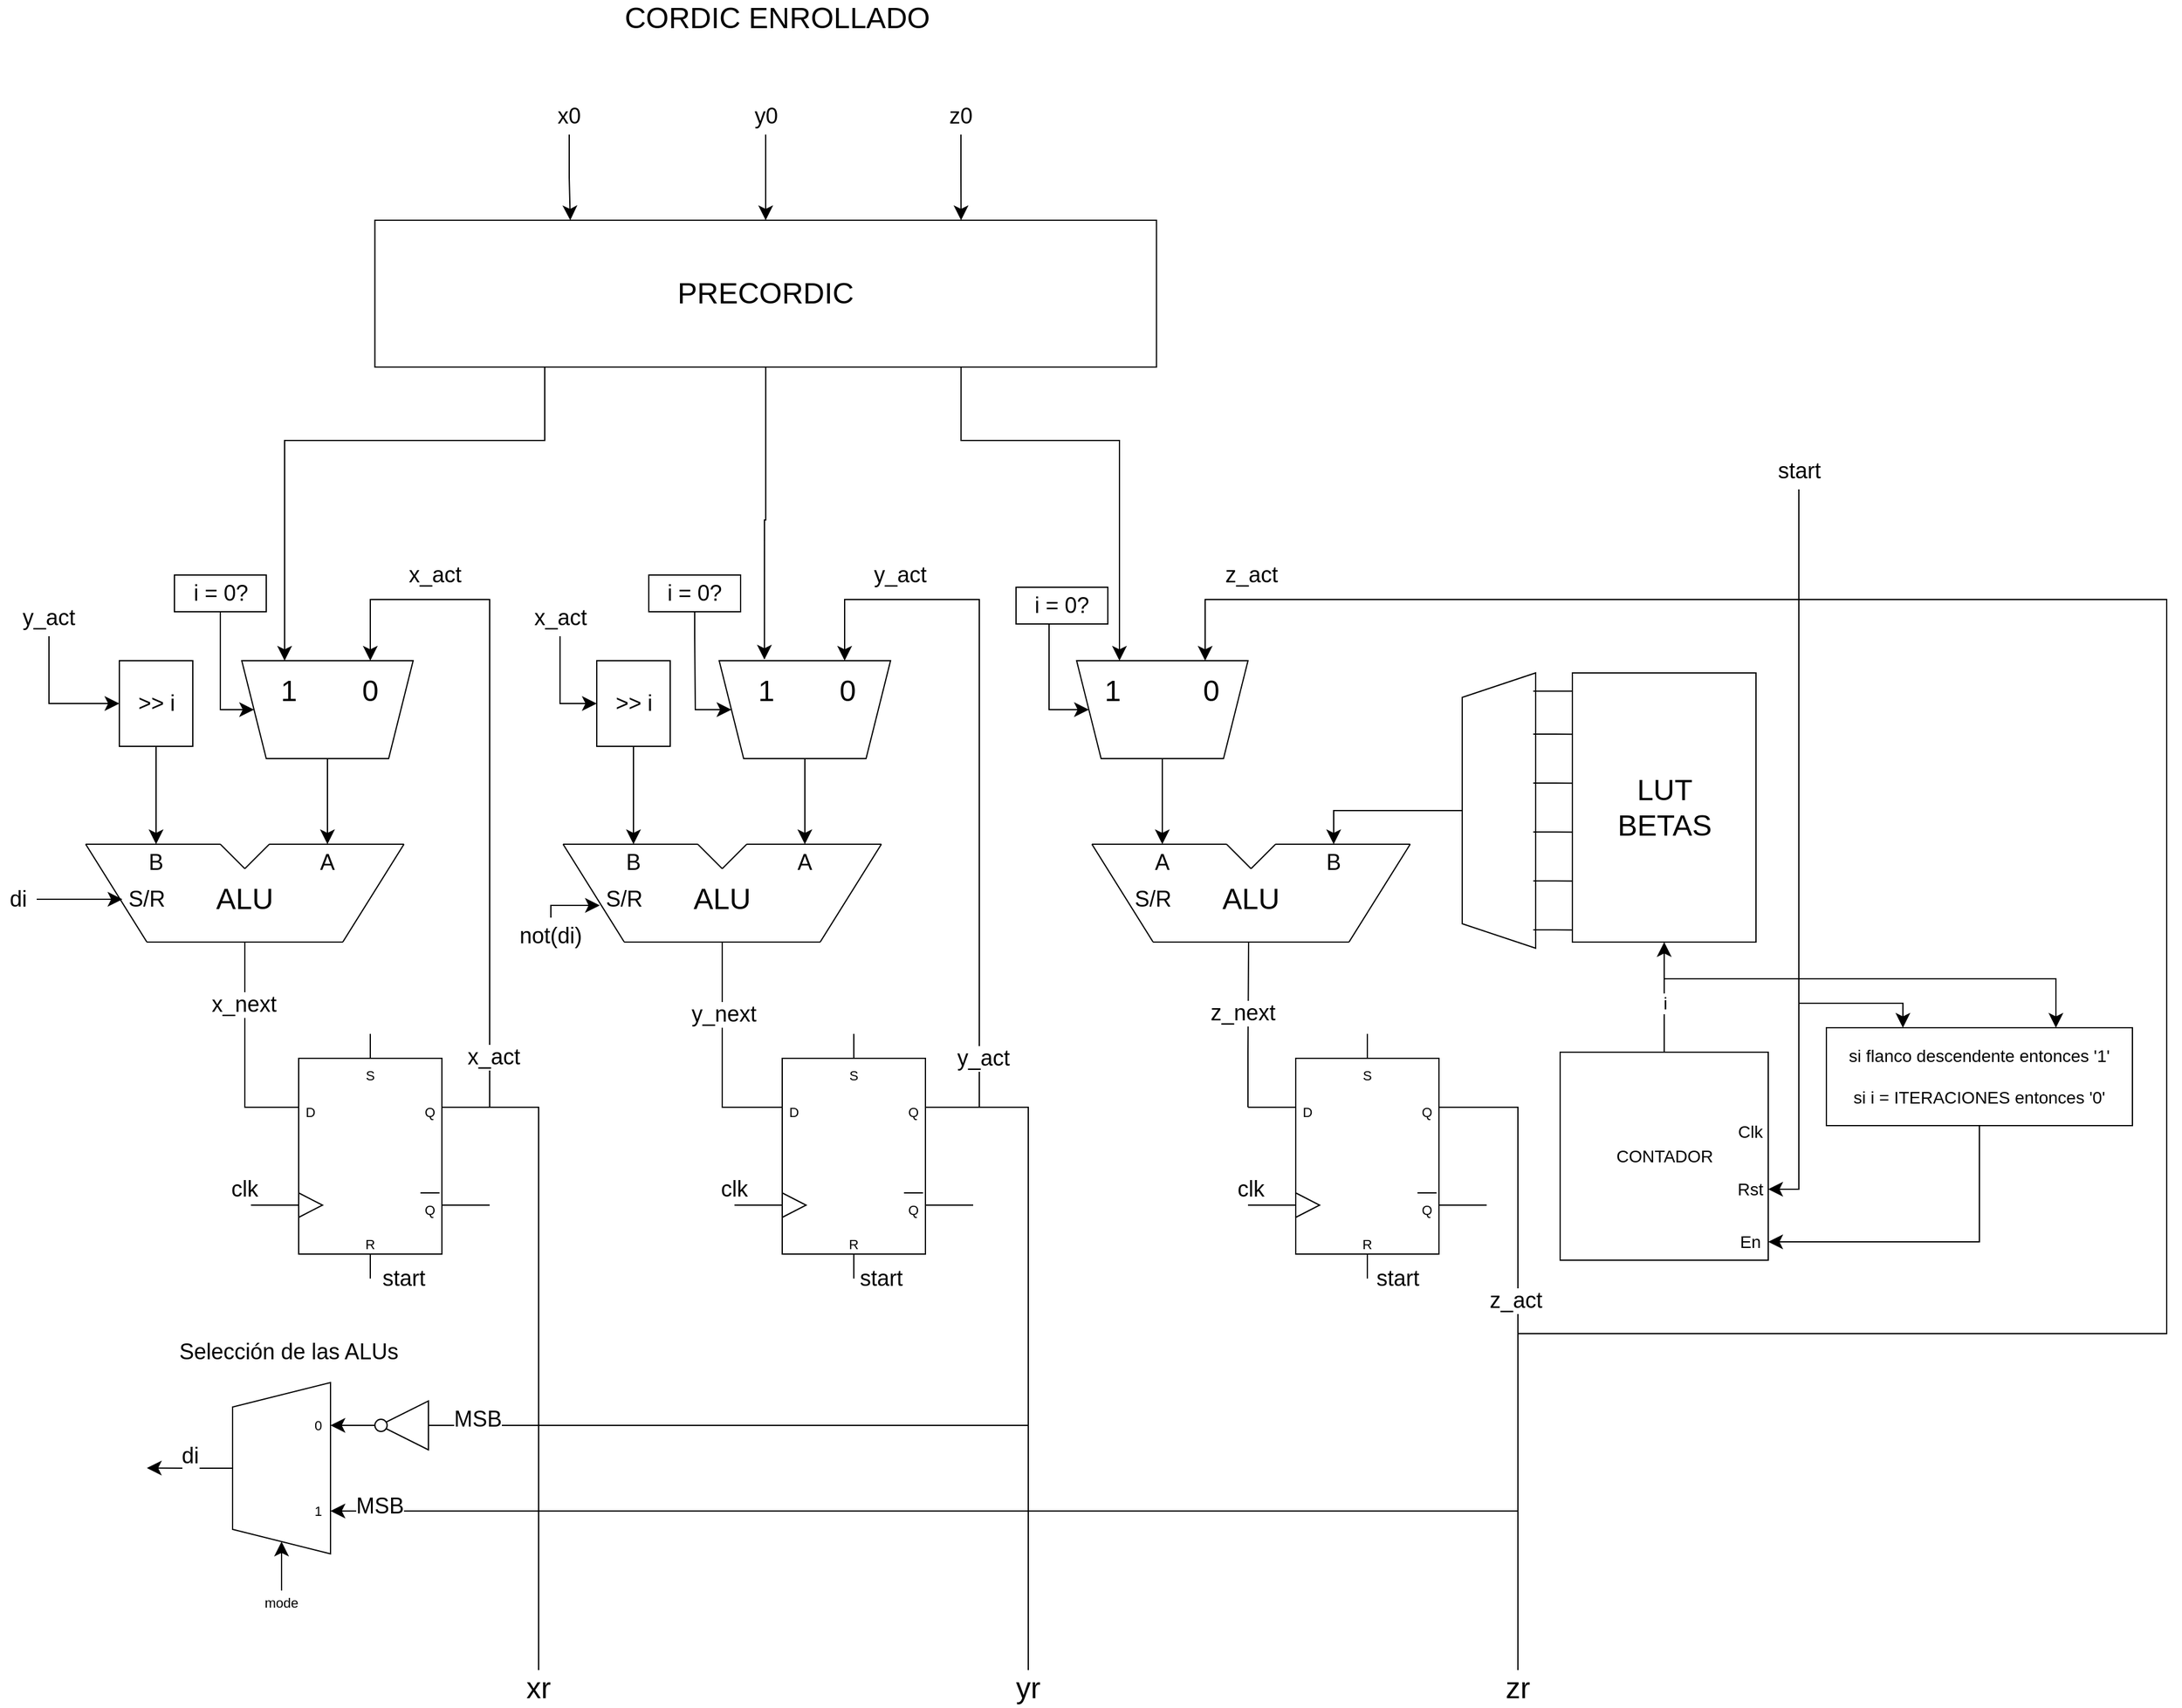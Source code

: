<mxfile version="22.1.11" type="device">
  <diagram name="Página-1" id="yhStLqRD4dAqlT_pmcZ7">
    <mxGraphModel dx="4080" dy="3638" grid="1" gridSize="10" guides="1" tooltips="1" connect="1" arrows="1" fold="1" page="1" pageScale="1" pageWidth="1169" pageHeight="1654" math="0" shadow="0">
      <root>
        <mxCell id="0" />
        <mxCell id="1" parent="0" />
        <mxCell id="bY2rY_0rb7RbMaXUDgJn-1" value="" style="endArrow=none;html=1;rounded=0;labelBackgroundColor=default;strokeColor=default;align=center;verticalAlign=middle;fontFamily=Helvetica;fontSize=11;fontColor=default;endSize=10;shape=connector;" edge="1" parent="1">
          <mxGeometry width="50" height="50" relative="1" as="geometry">
            <mxPoint x="540" y="610" as="sourcePoint" />
            <mxPoint x="700" y="610" as="targetPoint" />
            <Array as="points">
              <mxPoint x="620" y="610" />
            </Array>
          </mxGeometry>
        </mxCell>
        <mxCell id="bY2rY_0rb7RbMaXUDgJn-2" value="" style="endArrow=none;html=1;rounded=0;labelBackgroundColor=default;strokeColor=default;align=center;verticalAlign=middle;fontFamily=Helvetica;fontSize=11;fontColor=default;endSize=10;shape=connector;" edge="1" parent="1">
          <mxGeometry width="50" height="50" relative="1" as="geometry">
            <mxPoint x="700" y="610" as="sourcePoint" />
            <mxPoint x="750" y="530" as="targetPoint" />
          </mxGeometry>
        </mxCell>
        <mxCell id="bY2rY_0rb7RbMaXUDgJn-3" value="" style="endArrow=none;html=1;rounded=0;labelBackgroundColor=default;strokeColor=default;align=center;verticalAlign=middle;fontFamily=Helvetica;fontSize=11;fontColor=default;endSize=10;shape=connector;" edge="1" parent="1">
          <mxGeometry width="50" height="50" relative="1" as="geometry">
            <mxPoint x="540" y="610" as="sourcePoint" />
            <mxPoint x="490" y="530" as="targetPoint" />
          </mxGeometry>
        </mxCell>
        <mxCell id="bY2rY_0rb7RbMaXUDgJn-4" value="" style="endArrow=none;html=1;rounded=0;labelBackgroundColor=default;strokeColor=default;align=center;verticalAlign=middle;fontFamily=Helvetica;fontSize=11;fontColor=default;endSize=10;shape=connector;" edge="1" parent="1">
          <mxGeometry width="50" height="50" relative="1" as="geometry">
            <mxPoint x="490" y="530" as="sourcePoint" />
            <mxPoint x="600" y="530" as="targetPoint" />
          </mxGeometry>
        </mxCell>
        <mxCell id="bY2rY_0rb7RbMaXUDgJn-5" value="" style="endArrow=none;html=1;rounded=0;labelBackgroundColor=default;strokeColor=default;align=center;verticalAlign=middle;fontFamily=Helvetica;fontSize=11;fontColor=default;endSize=10;shape=connector;" edge="1" parent="1">
          <mxGeometry width="50" height="50" relative="1" as="geometry">
            <mxPoint x="640" y="530" as="sourcePoint" />
            <mxPoint x="750" y="530" as="targetPoint" />
          </mxGeometry>
        </mxCell>
        <mxCell id="bY2rY_0rb7RbMaXUDgJn-6" value="" style="endArrow=none;html=1;rounded=0;labelBackgroundColor=default;strokeColor=default;align=center;verticalAlign=middle;fontFamily=Helvetica;fontSize=11;fontColor=default;endSize=10;shape=connector;" edge="1" parent="1">
          <mxGeometry width="50" height="50" relative="1" as="geometry">
            <mxPoint x="620" y="550" as="sourcePoint" />
            <mxPoint x="640" y="530" as="targetPoint" />
          </mxGeometry>
        </mxCell>
        <mxCell id="bY2rY_0rb7RbMaXUDgJn-7" value="" style="endArrow=none;html=1;rounded=0;labelBackgroundColor=default;strokeColor=default;align=center;verticalAlign=middle;fontFamily=Helvetica;fontSize=11;fontColor=default;endSize=10;shape=connector;" edge="1" parent="1">
          <mxGeometry width="50" height="50" relative="1" as="geometry">
            <mxPoint x="600" y="530" as="sourcePoint" />
            <mxPoint x="620" y="550" as="targetPoint" />
          </mxGeometry>
        </mxCell>
        <mxCell id="bY2rY_0rb7RbMaXUDgJn-8" value="&lt;font style=&quot;font-size: 18px;&quot;&gt;B&lt;/font&gt;" style="text;html=1;strokeColor=none;fillColor=none;align=center;verticalAlign=middle;whiteSpace=wrap;rounded=0;fontSize=11;fontFamily=Helvetica;fontColor=default;" vertex="1" parent="1">
          <mxGeometry x="535" y="530" width="25" height="30" as="geometry" />
        </mxCell>
        <mxCell id="bY2rY_0rb7RbMaXUDgJn-9" value="&lt;font style=&quot;font-size: 18px;&quot;&gt;A&lt;/font&gt;" style="text;html=1;strokeColor=none;fillColor=none;align=center;verticalAlign=middle;whiteSpace=wrap;rounded=0;fontSize=11;fontFamily=Helvetica;fontColor=default;" vertex="1" parent="1">
          <mxGeometry x="675" y="530" width="25" height="30" as="geometry" />
        </mxCell>
        <mxCell id="bY2rY_0rb7RbMaXUDgJn-10" value="&lt;font style=&quot;font-size: 24px;&quot;&gt;ALU&lt;/font&gt;" style="text;html=1;strokeColor=none;fillColor=none;align=center;verticalAlign=middle;whiteSpace=wrap;rounded=0;fontSize=11;fontFamily=Helvetica;fontColor=default;" vertex="1" parent="1">
          <mxGeometry x="590" y="560" width="60" height="30" as="geometry" />
        </mxCell>
        <mxCell id="bY2rY_0rb7RbMaXUDgJn-11" value="&lt;font style=&quot;font-size: 18px;&quot;&gt;S/R&lt;/font&gt;" style="text;html=1;strokeColor=none;fillColor=none;align=center;verticalAlign=middle;whiteSpace=wrap;rounded=0;fontSize=11;fontFamily=Helvetica;fontColor=default;" vertex="1" parent="1">
          <mxGeometry x="525" y="560" width="30" height="30" as="geometry" />
        </mxCell>
        <mxCell id="bY2rY_0rb7RbMaXUDgJn-12" value="" style="endArrow=none;html=1;rounded=0;labelBackgroundColor=default;strokeColor=default;align=center;verticalAlign=middle;fontFamily=Helvetica;fontSize=11;fontColor=default;endSize=10;shape=connector;" edge="1" parent="1">
          <mxGeometry width="50" height="50" relative="1" as="geometry">
            <mxPoint x="150" y="610" as="sourcePoint" />
            <mxPoint x="310" y="610" as="targetPoint" />
            <Array as="points">
              <mxPoint x="230" y="610" />
            </Array>
          </mxGeometry>
        </mxCell>
        <mxCell id="bY2rY_0rb7RbMaXUDgJn-13" value="" style="endArrow=none;html=1;rounded=0;labelBackgroundColor=default;strokeColor=default;align=center;verticalAlign=middle;fontFamily=Helvetica;fontSize=11;fontColor=default;endSize=10;shape=connector;" edge="1" parent="1">
          <mxGeometry width="50" height="50" relative="1" as="geometry">
            <mxPoint x="310" y="610" as="sourcePoint" />
            <mxPoint x="360" y="530" as="targetPoint" />
          </mxGeometry>
        </mxCell>
        <mxCell id="bY2rY_0rb7RbMaXUDgJn-14" value="" style="endArrow=none;html=1;rounded=0;labelBackgroundColor=default;strokeColor=default;align=center;verticalAlign=middle;fontFamily=Helvetica;fontSize=11;fontColor=default;endSize=10;shape=connector;" edge="1" parent="1">
          <mxGeometry width="50" height="50" relative="1" as="geometry">
            <mxPoint x="150" y="610" as="sourcePoint" />
            <mxPoint x="100" y="530" as="targetPoint" />
          </mxGeometry>
        </mxCell>
        <mxCell id="bY2rY_0rb7RbMaXUDgJn-15" value="" style="endArrow=none;html=1;rounded=0;labelBackgroundColor=default;strokeColor=default;align=center;verticalAlign=middle;fontFamily=Helvetica;fontSize=11;fontColor=default;endSize=10;shape=connector;" edge="1" parent="1">
          <mxGeometry width="50" height="50" relative="1" as="geometry">
            <mxPoint x="100" y="530" as="sourcePoint" />
            <mxPoint x="210" y="530" as="targetPoint" />
          </mxGeometry>
        </mxCell>
        <mxCell id="bY2rY_0rb7RbMaXUDgJn-16" value="" style="endArrow=none;html=1;rounded=0;labelBackgroundColor=default;strokeColor=default;align=center;verticalAlign=middle;fontFamily=Helvetica;fontSize=11;fontColor=default;endSize=10;shape=connector;" edge="1" parent="1">
          <mxGeometry width="50" height="50" relative="1" as="geometry">
            <mxPoint x="250" y="530" as="sourcePoint" />
            <mxPoint x="360" y="530" as="targetPoint" />
          </mxGeometry>
        </mxCell>
        <mxCell id="bY2rY_0rb7RbMaXUDgJn-17" value="" style="endArrow=none;html=1;rounded=0;labelBackgroundColor=default;strokeColor=default;align=center;verticalAlign=middle;fontFamily=Helvetica;fontSize=11;fontColor=default;endSize=10;shape=connector;" edge="1" parent="1">
          <mxGeometry width="50" height="50" relative="1" as="geometry">
            <mxPoint x="230" y="550" as="sourcePoint" />
            <mxPoint x="250" y="530" as="targetPoint" />
          </mxGeometry>
        </mxCell>
        <mxCell id="bY2rY_0rb7RbMaXUDgJn-18" value="" style="endArrow=none;html=1;rounded=0;labelBackgroundColor=default;strokeColor=default;align=center;verticalAlign=middle;fontFamily=Helvetica;fontSize=11;fontColor=default;endSize=10;shape=connector;" edge="1" parent="1">
          <mxGeometry width="50" height="50" relative="1" as="geometry">
            <mxPoint x="210" y="530" as="sourcePoint" />
            <mxPoint x="230" y="550" as="targetPoint" />
          </mxGeometry>
        </mxCell>
        <mxCell id="bY2rY_0rb7RbMaXUDgJn-19" value="&lt;font style=&quot;font-size: 18px;&quot;&gt;B&lt;/font&gt;" style="text;html=1;strokeColor=none;fillColor=none;align=center;verticalAlign=middle;whiteSpace=wrap;rounded=0;fontSize=11;fontFamily=Helvetica;fontColor=default;" vertex="1" parent="1">
          <mxGeometry x="145" y="530" width="25" height="30" as="geometry" />
        </mxCell>
        <mxCell id="bY2rY_0rb7RbMaXUDgJn-20" value="&lt;font style=&quot;font-size: 18px;&quot;&gt;A&lt;/font&gt;" style="text;html=1;strokeColor=none;fillColor=none;align=center;verticalAlign=middle;whiteSpace=wrap;rounded=0;fontSize=11;fontFamily=Helvetica;fontColor=default;" vertex="1" parent="1">
          <mxGeometry x="285" y="530" width="25" height="30" as="geometry" />
        </mxCell>
        <mxCell id="bY2rY_0rb7RbMaXUDgJn-21" value="&lt;font style=&quot;font-size: 24px;&quot;&gt;ALU&lt;/font&gt;" style="text;html=1;strokeColor=none;fillColor=none;align=center;verticalAlign=middle;whiteSpace=wrap;rounded=0;fontSize=11;fontFamily=Helvetica;fontColor=default;" vertex="1" parent="1">
          <mxGeometry x="200" y="560" width="60" height="30" as="geometry" />
        </mxCell>
        <mxCell id="bY2rY_0rb7RbMaXUDgJn-22" value="&lt;font style=&quot;font-size: 18px;&quot;&gt;S/R&lt;/font&gt;" style="text;html=1;strokeColor=none;fillColor=none;align=center;verticalAlign=middle;whiteSpace=wrap;rounded=0;fontSize=11;fontFamily=Helvetica;fontColor=default;" vertex="1" parent="1">
          <mxGeometry x="135" y="560" width="30" height="30" as="geometry" />
        </mxCell>
        <mxCell id="bY2rY_0rb7RbMaXUDgJn-23" value="" style="endArrow=none;html=1;rounded=0;labelBackgroundColor=default;strokeColor=default;align=center;verticalAlign=middle;fontFamily=Helvetica;fontSize=11;fontColor=default;endSize=10;shape=connector;" edge="1" parent="1">
          <mxGeometry width="50" height="50" relative="1" as="geometry">
            <mxPoint x="972" y="610" as="sourcePoint" />
            <mxPoint x="1132" y="610" as="targetPoint" />
            <Array as="points">
              <mxPoint x="1052" y="610" />
            </Array>
          </mxGeometry>
        </mxCell>
        <mxCell id="bY2rY_0rb7RbMaXUDgJn-24" value="" style="endArrow=none;html=1;rounded=0;labelBackgroundColor=default;strokeColor=default;align=center;verticalAlign=middle;fontFamily=Helvetica;fontSize=11;fontColor=default;endSize=10;shape=connector;" edge="1" parent="1">
          <mxGeometry width="50" height="50" relative="1" as="geometry">
            <mxPoint x="1132" y="610" as="sourcePoint" />
            <mxPoint x="1182" y="530" as="targetPoint" />
          </mxGeometry>
        </mxCell>
        <mxCell id="bY2rY_0rb7RbMaXUDgJn-25" value="" style="endArrow=none;html=1;rounded=0;labelBackgroundColor=default;strokeColor=default;align=center;verticalAlign=middle;fontFamily=Helvetica;fontSize=11;fontColor=default;endSize=10;shape=connector;" edge="1" parent="1">
          <mxGeometry width="50" height="50" relative="1" as="geometry">
            <mxPoint x="972" y="610" as="sourcePoint" />
            <mxPoint x="922" y="530" as="targetPoint" />
          </mxGeometry>
        </mxCell>
        <mxCell id="bY2rY_0rb7RbMaXUDgJn-26" value="" style="endArrow=none;html=1;rounded=0;labelBackgroundColor=default;strokeColor=default;align=center;verticalAlign=middle;fontFamily=Helvetica;fontSize=11;fontColor=default;endSize=10;shape=connector;" edge="1" parent="1">
          <mxGeometry width="50" height="50" relative="1" as="geometry">
            <mxPoint x="922" y="530" as="sourcePoint" />
            <mxPoint x="1032" y="530" as="targetPoint" />
          </mxGeometry>
        </mxCell>
        <mxCell id="bY2rY_0rb7RbMaXUDgJn-27" value="" style="endArrow=none;html=1;rounded=0;labelBackgroundColor=default;strokeColor=default;align=center;verticalAlign=middle;fontFamily=Helvetica;fontSize=11;fontColor=default;endSize=10;shape=connector;" edge="1" parent="1">
          <mxGeometry width="50" height="50" relative="1" as="geometry">
            <mxPoint x="1072" y="530" as="sourcePoint" />
            <mxPoint x="1182" y="530" as="targetPoint" />
          </mxGeometry>
        </mxCell>
        <mxCell id="bY2rY_0rb7RbMaXUDgJn-28" value="" style="endArrow=none;html=1;rounded=0;labelBackgroundColor=default;strokeColor=default;align=center;verticalAlign=middle;fontFamily=Helvetica;fontSize=11;fontColor=default;endSize=10;shape=connector;" edge="1" parent="1">
          <mxGeometry width="50" height="50" relative="1" as="geometry">
            <mxPoint x="1052" y="550" as="sourcePoint" />
            <mxPoint x="1072" y="530" as="targetPoint" />
          </mxGeometry>
        </mxCell>
        <mxCell id="bY2rY_0rb7RbMaXUDgJn-29" value="" style="endArrow=none;html=1;rounded=0;labelBackgroundColor=default;strokeColor=default;align=center;verticalAlign=middle;fontFamily=Helvetica;fontSize=11;fontColor=default;endSize=10;shape=connector;" edge="1" parent="1">
          <mxGeometry width="50" height="50" relative="1" as="geometry">
            <mxPoint x="1032" y="530" as="sourcePoint" />
            <mxPoint x="1052" y="550" as="targetPoint" />
          </mxGeometry>
        </mxCell>
        <mxCell id="bY2rY_0rb7RbMaXUDgJn-30" value="&lt;font style=&quot;font-size: 18px;&quot;&gt;A&lt;/font&gt;" style="text;html=1;strokeColor=none;fillColor=none;align=center;verticalAlign=middle;whiteSpace=wrap;rounded=0;fontSize=11;fontFamily=Helvetica;fontColor=default;" vertex="1" parent="1">
          <mxGeometry x="967" y="530" width="25" height="30" as="geometry" />
        </mxCell>
        <mxCell id="bY2rY_0rb7RbMaXUDgJn-31" value="&lt;font style=&quot;font-size: 18px;&quot;&gt;B&lt;/font&gt;" style="text;html=1;strokeColor=none;fillColor=none;align=center;verticalAlign=middle;whiteSpace=wrap;rounded=0;fontSize=11;fontFamily=Helvetica;fontColor=default;" vertex="1" parent="1">
          <mxGeometry x="1107" y="530" width="25" height="30" as="geometry" />
        </mxCell>
        <mxCell id="bY2rY_0rb7RbMaXUDgJn-32" value="&lt;font style=&quot;font-size: 24px;&quot;&gt;ALU&lt;/font&gt;" style="text;html=1;strokeColor=none;fillColor=none;align=center;verticalAlign=middle;whiteSpace=wrap;rounded=0;fontSize=11;fontFamily=Helvetica;fontColor=default;" vertex="1" parent="1">
          <mxGeometry x="1022" y="560" width="60" height="30" as="geometry" />
        </mxCell>
        <mxCell id="bY2rY_0rb7RbMaXUDgJn-33" value="&lt;font style=&quot;font-size: 18px;&quot;&gt;S/R&lt;/font&gt;" style="text;html=1;strokeColor=none;fillColor=none;align=center;verticalAlign=middle;whiteSpace=wrap;rounded=0;fontSize=11;fontFamily=Helvetica;fontColor=default;" vertex="1" parent="1">
          <mxGeometry x="957" y="560" width="30" height="30" as="geometry" />
        </mxCell>
        <mxCell id="bY2rY_0rb7RbMaXUDgJn-43" style="edgeStyle=orthogonalEdgeStyle;rounded=0;orthogonalLoop=1;jettySize=auto;html=1;exitX=0.5;exitY=0;exitDx=0;exitDy=0;entryX=0.5;entryY=0;entryDx=0;entryDy=0;endArrow=classic;endFill=1;strokeWidth=1;endSize=9;" edge="1" parent="1" source="bY2rY_0rb7RbMaXUDgJn-34" target="bY2rY_0rb7RbMaXUDgJn-30">
          <mxGeometry relative="1" as="geometry" />
        </mxCell>
        <mxCell id="bY2rY_0rb7RbMaXUDgJn-34" value="" style="shape=trapezoid;perimeter=trapezoidPerimeter;whiteSpace=wrap;html=1;fixedSize=1;rotation=-180;" vertex="1" parent="1">
          <mxGeometry x="909.5" y="380" width="140" height="80" as="geometry" />
        </mxCell>
        <mxCell id="bY2rY_0rb7RbMaXUDgJn-35" value="&lt;font style=&quot;font-size: 24px;&quot;&gt;1&lt;/font&gt;" style="text;html=1;strokeColor=none;fillColor=none;align=center;verticalAlign=middle;whiteSpace=wrap;rounded=0;fontSize=11;fontFamily=Helvetica;fontColor=default;" vertex="1" parent="1">
          <mxGeometry x="921" y="390" width="36" height="30" as="geometry" />
        </mxCell>
        <mxCell id="bY2rY_0rb7RbMaXUDgJn-36" value="&lt;font style=&quot;font-size: 24px;&quot;&gt;0&lt;/font&gt;" style="text;html=1;strokeColor=none;fillColor=none;align=center;verticalAlign=middle;whiteSpace=wrap;rounded=0;fontSize=11;fontFamily=Helvetica;fontColor=default;" vertex="1" parent="1">
          <mxGeometry x="1002" y="390" width="35" height="30" as="geometry" />
        </mxCell>
        <mxCell id="bY2rY_0rb7RbMaXUDgJn-45" style="edgeStyle=orthogonalEdgeStyle;shape=connector;rounded=0;orthogonalLoop=1;jettySize=auto;html=1;entryX=0.5;entryY=0;entryDx=0;entryDy=0;labelBackgroundColor=default;strokeColor=default;strokeWidth=1;align=center;verticalAlign=middle;fontFamily=Helvetica;fontSize=11;fontColor=default;endArrow=classic;endFill=1;endSize=9;" edge="1" parent="1" source="bY2rY_0rb7RbMaXUDgJn-37" target="bY2rY_0rb7RbMaXUDgJn-9">
          <mxGeometry relative="1" as="geometry" />
        </mxCell>
        <mxCell id="bY2rY_0rb7RbMaXUDgJn-37" value="" style="shape=trapezoid;perimeter=trapezoidPerimeter;whiteSpace=wrap;html=1;fixedSize=1;rotation=-180;" vertex="1" parent="1">
          <mxGeometry x="617.5" y="380" width="140" height="80" as="geometry" />
        </mxCell>
        <mxCell id="bY2rY_0rb7RbMaXUDgJn-38" value="&lt;font style=&quot;font-size: 24px;&quot;&gt;1&lt;/font&gt;" style="text;html=1;strokeColor=none;fillColor=none;align=center;verticalAlign=middle;whiteSpace=wrap;rounded=0;fontSize=11;fontFamily=Helvetica;fontColor=default;" vertex="1" parent="1">
          <mxGeometry x="637.5" y="390" width="36" height="30" as="geometry" />
        </mxCell>
        <mxCell id="bY2rY_0rb7RbMaXUDgJn-39" value="&lt;font style=&quot;font-size: 24px;&quot;&gt;0&lt;/font&gt;" style="text;html=1;strokeColor=none;fillColor=none;align=center;verticalAlign=middle;whiteSpace=wrap;rounded=0;fontSize=11;fontFamily=Helvetica;fontColor=default;" vertex="1" parent="1">
          <mxGeometry x="705" y="390" width="35" height="30" as="geometry" />
        </mxCell>
        <mxCell id="bY2rY_0rb7RbMaXUDgJn-46" style="edgeStyle=orthogonalEdgeStyle;shape=connector;rounded=0;orthogonalLoop=1;jettySize=auto;html=1;entryX=0.5;entryY=0;entryDx=0;entryDy=0;labelBackgroundColor=default;strokeColor=default;strokeWidth=1;align=center;verticalAlign=middle;fontFamily=Helvetica;fontSize=11;fontColor=default;endArrow=classic;endFill=1;endSize=9;" edge="1" parent="1" source="bY2rY_0rb7RbMaXUDgJn-40" target="bY2rY_0rb7RbMaXUDgJn-20">
          <mxGeometry relative="1" as="geometry" />
        </mxCell>
        <mxCell id="bY2rY_0rb7RbMaXUDgJn-40" value="" style="shape=trapezoid;perimeter=trapezoidPerimeter;whiteSpace=wrap;html=1;fixedSize=1;rotation=-180;" vertex="1" parent="1">
          <mxGeometry x="227.5" y="380" width="140" height="80" as="geometry" />
        </mxCell>
        <mxCell id="bY2rY_0rb7RbMaXUDgJn-41" value="&lt;font style=&quot;font-size: 24px;&quot;&gt;1&lt;/font&gt;" style="text;html=1;strokeColor=none;fillColor=none;align=center;verticalAlign=middle;whiteSpace=wrap;rounded=0;fontSize=11;fontFamily=Helvetica;fontColor=default;" vertex="1" parent="1">
          <mxGeometry x="247.5" y="390" width="36" height="30" as="geometry" />
        </mxCell>
        <mxCell id="bY2rY_0rb7RbMaXUDgJn-42" value="&lt;font style=&quot;font-size: 24px;&quot;&gt;0&lt;/font&gt;" style="text;html=1;strokeColor=none;fillColor=none;align=center;verticalAlign=middle;whiteSpace=wrap;rounded=0;fontSize=11;fontFamily=Helvetica;fontColor=default;" vertex="1" parent="1">
          <mxGeometry x="315" y="390" width="35" height="30" as="geometry" />
        </mxCell>
        <mxCell id="bY2rY_0rb7RbMaXUDgJn-49" style="edgeStyle=orthogonalEdgeStyle;shape=connector;rounded=0;orthogonalLoop=1;jettySize=auto;html=1;entryX=0.5;entryY=0;entryDx=0;entryDy=0;labelBackgroundColor=default;strokeColor=default;strokeWidth=1;align=center;verticalAlign=middle;fontFamily=Helvetica;fontSize=11;fontColor=default;endArrow=classic;endFill=1;endSize=9;" edge="1" parent="1" source="bY2rY_0rb7RbMaXUDgJn-48" target="bY2rY_0rb7RbMaXUDgJn-19">
          <mxGeometry relative="1" as="geometry" />
        </mxCell>
        <mxCell id="bY2rY_0rb7RbMaXUDgJn-48" value="&lt;font style=&quot;font-size: 18px;&quot;&gt;&amp;gt;&amp;gt; i&lt;/font&gt;" style="rounded=0;whiteSpace=wrap;html=1;fontFamily=Helvetica;fontSize=11;fontColor=default;rotation=0;" vertex="1" parent="1">
          <mxGeometry x="127.5" y="380" width="60" height="70" as="geometry" />
        </mxCell>
        <mxCell id="bY2rY_0rb7RbMaXUDgJn-54" style="edgeStyle=orthogonalEdgeStyle;shape=connector;rounded=0;orthogonalLoop=1;jettySize=auto;html=1;entryX=0.5;entryY=0;entryDx=0;entryDy=0;labelBackgroundColor=default;strokeColor=default;strokeWidth=1;align=center;verticalAlign=middle;fontFamily=Helvetica;fontSize=11;fontColor=default;endArrow=classic;endFill=1;endSize=9;" edge="1" parent="1" source="bY2rY_0rb7RbMaXUDgJn-50" target="bY2rY_0rb7RbMaXUDgJn-8">
          <mxGeometry relative="1" as="geometry" />
        </mxCell>
        <mxCell id="bY2rY_0rb7RbMaXUDgJn-50" value="&lt;font style=&quot;font-size: 18px;&quot;&gt;&amp;gt;&amp;gt; i&lt;/font&gt;" style="rounded=0;whiteSpace=wrap;html=1;fontFamily=Helvetica;fontSize=11;fontColor=default;rotation=0;" vertex="1" parent="1">
          <mxGeometry x="517.5" y="380" width="60" height="70" as="geometry" />
        </mxCell>
        <mxCell id="bY2rY_0rb7RbMaXUDgJn-55" value="&lt;font style=&quot;font-size: 24px;&quot;&gt;LUT&lt;br&gt;BETAS&lt;/font&gt;" style="rounded=0;whiteSpace=wrap;html=1;fontFamily=Helvetica;fontSize=11;fontColor=default;" vertex="1" parent="1">
          <mxGeometry x="1314.5" y="390" width="150" height="220" as="geometry" />
        </mxCell>
        <mxCell id="bY2rY_0rb7RbMaXUDgJn-72" style="edgeStyle=orthogonalEdgeStyle;shape=connector;rounded=0;orthogonalLoop=1;jettySize=auto;html=1;labelBackgroundColor=default;strokeColor=default;strokeWidth=1;align=center;verticalAlign=middle;fontFamily=Helvetica;fontSize=11;fontColor=default;endArrow=classic;endFill=1;endSize=9;entryX=0.5;entryY=0;entryDx=0;entryDy=0;" edge="1" parent="1" source="bY2rY_0rb7RbMaXUDgJn-60" target="bY2rY_0rb7RbMaXUDgJn-31">
          <mxGeometry relative="1" as="geometry">
            <mxPoint x="982" y="440" as="targetPoint" />
            <Array as="points">
              <mxPoint x="1120" y="502" />
            </Array>
          </mxGeometry>
        </mxCell>
        <mxCell id="bY2rY_0rb7RbMaXUDgJn-60" value="" style="shape=trapezoid;perimeter=trapezoidPerimeter;whiteSpace=wrap;html=1;fixedSize=1;rotation=-90;" vertex="1" parent="1">
          <mxGeometry x="1142" y="472.5" width="225" height="60" as="geometry" />
        </mxCell>
        <mxCell id="bY2rY_0rb7RbMaXUDgJn-63" value="" style="endArrow=none;html=1;rounded=0;labelBackgroundColor=default;strokeColor=default;strokeWidth=1;align=center;verticalAlign=middle;fontFamily=Helvetica;fontSize=11;fontColor=default;endSize=9;shape=connector;edgeStyle=orthogonalEdgeStyle;entryX=-0.027;entryY=0.114;entryDx=0;entryDy=0;entryPerimeter=0;" edge="1" parent="1">
          <mxGeometry width="50" height="50" relative="1" as="geometry">
            <mxPoint x="1282.5" y="404.83" as="sourcePoint" />
            <mxPoint x="1314.45" y="404.91" as="targetPoint" />
            <Array as="points">
              <mxPoint x="1314.5" y="404.83" />
            </Array>
          </mxGeometry>
        </mxCell>
        <mxCell id="bY2rY_0rb7RbMaXUDgJn-64" value="" style="endArrow=none;html=1;rounded=0;labelBackgroundColor=default;strokeColor=default;strokeWidth=1;align=center;verticalAlign=middle;fontFamily=Helvetica;fontSize=11;fontColor=default;endSize=9;shape=connector;edgeStyle=orthogonalEdgeStyle;entryX=-0.027;entryY=0.114;entryDx=0;entryDy=0;entryPerimeter=0;" edge="1" parent="1">
          <mxGeometry width="50" height="50" relative="1" as="geometry">
            <mxPoint x="1282.5" y="440" as="sourcePoint" />
            <mxPoint x="1314.45" y="440.08" as="targetPoint" />
            <Array as="points">
              <mxPoint x="1314.5" y="440" />
            </Array>
          </mxGeometry>
        </mxCell>
        <mxCell id="bY2rY_0rb7RbMaXUDgJn-65" value="" style="endArrow=none;html=1;rounded=0;labelBackgroundColor=default;strokeColor=default;strokeWidth=1;align=center;verticalAlign=middle;fontFamily=Helvetica;fontSize=11;fontColor=default;endSize=9;shape=connector;edgeStyle=orthogonalEdgeStyle;entryX=-0.027;entryY=0.114;entryDx=0;entryDy=0;entryPerimeter=0;" edge="1" parent="1">
          <mxGeometry width="50" height="50" relative="1" as="geometry">
            <mxPoint x="1282.5" y="480" as="sourcePoint" />
            <mxPoint x="1314.45" y="480.08" as="targetPoint" />
            <Array as="points">
              <mxPoint x="1314.5" y="480" />
            </Array>
          </mxGeometry>
        </mxCell>
        <mxCell id="bY2rY_0rb7RbMaXUDgJn-66" value="" style="endArrow=none;html=1;rounded=0;labelBackgroundColor=default;strokeColor=default;strokeWidth=1;align=center;verticalAlign=middle;fontFamily=Helvetica;fontSize=11;fontColor=default;endSize=9;shape=connector;edgeStyle=orthogonalEdgeStyle;entryX=-0.027;entryY=0.114;entryDx=0;entryDy=0;entryPerimeter=0;" edge="1" parent="1">
          <mxGeometry width="50" height="50" relative="1" as="geometry">
            <mxPoint x="1282.5" y="520" as="sourcePoint" />
            <mxPoint x="1314.45" y="520.08" as="targetPoint" />
            <Array as="points">
              <mxPoint x="1314.5" y="520" />
            </Array>
          </mxGeometry>
        </mxCell>
        <mxCell id="bY2rY_0rb7RbMaXUDgJn-67" value="" style="endArrow=none;html=1;rounded=0;labelBackgroundColor=default;strokeColor=default;strokeWidth=1;align=center;verticalAlign=middle;fontFamily=Helvetica;fontSize=11;fontColor=default;endSize=9;shape=connector;edgeStyle=orthogonalEdgeStyle;entryX=-0.027;entryY=0.114;entryDx=0;entryDy=0;entryPerimeter=0;" edge="1" parent="1">
          <mxGeometry width="50" height="50" relative="1" as="geometry">
            <mxPoint x="1282.5" y="600" as="sourcePoint" />
            <mxPoint x="1314.45" y="600.08" as="targetPoint" />
            <Array as="points">
              <mxPoint x="1314.5" y="600" />
            </Array>
          </mxGeometry>
        </mxCell>
        <mxCell id="bY2rY_0rb7RbMaXUDgJn-68" value="" style="endArrow=none;html=1;rounded=0;labelBackgroundColor=default;strokeColor=default;strokeWidth=1;align=center;verticalAlign=middle;fontFamily=Helvetica;fontSize=11;fontColor=default;endSize=9;shape=connector;edgeStyle=orthogonalEdgeStyle;entryX=-0.027;entryY=0.114;entryDx=0;entryDy=0;entryPerimeter=0;" edge="1" parent="1">
          <mxGeometry width="50" height="50" relative="1" as="geometry">
            <mxPoint x="1282.55" y="560" as="sourcePoint" />
            <mxPoint x="1314.5" y="560.08" as="targetPoint" />
            <Array as="points">
              <mxPoint x="1314.55" y="560" />
            </Array>
          </mxGeometry>
        </mxCell>
        <mxCell id="bY2rY_0rb7RbMaXUDgJn-70" style="edgeStyle=orthogonalEdgeStyle;shape=connector;rounded=0;orthogonalLoop=1;jettySize=auto;html=1;entryX=0.5;entryY=1;entryDx=0;entryDy=0;labelBackgroundColor=default;strokeColor=default;strokeWidth=1;align=center;verticalAlign=middle;fontFamily=Helvetica;fontSize=11;fontColor=default;endArrow=classic;endFill=1;endSize=9;" edge="1" parent="1" source="bY2rY_0rb7RbMaXUDgJn-69" target="bY2rY_0rb7RbMaXUDgJn-55">
          <mxGeometry relative="1" as="geometry" />
        </mxCell>
        <mxCell id="bY2rY_0rb7RbMaXUDgJn-79" style="edgeStyle=orthogonalEdgeStyle;shape=connector;rounded=0;orthogonalLoop=1;jettySize=auto;html=1;entryX=0.75;entryY=0;entryDx=0;entryDy=0;labelBackgroundColor=default;strokeColor=default;strokeWidth=1;align=center;verticalAlign=middle;fontFamily=Helvetica;fontSize=11;fontColor=default;endArrow=classic;endFill=1;endSize=9;" edge="1" parent="1" source="bY2rY_0rb7RbMaXUDgJn-69" target="bY2rY_0rb7RbMaXUDgJn-77">
          <mxGeometry relative="1" as="geometry">
            <Array as="points">
              <mxPoint x="1389" y="640" />
              <mxPoint x="1709" y="640" />
            </Array>
          </mxGeometry>
        </mxCell>
        <mxCell id="bY2rY_0rb7RbMaXUDgJn-80" value="&lt;font style=&quot;font-size: 14px;&quot;&gt;i&lt;/font&gt;" style="edgeLabel;html=1;align=center;verticalAlign=middle;resizable=0;points=[];fontSize=11;fontFamily=Helvetica;fontColor=default;" vertex="1" connectable="0" parent="bY2rY_0rb7RbMaXUDgJn-79">
          <mxGeometry x="-0.703" y="2" relative="1" as="geometry">
            <mxPoint x="-2" y="22" as="offset" />
          </mxGeometry>
        </mxCell>
        <mxCell id="bY2rY_0rb7RbMaXUDgJn-69" value="&lt;font style=&quot;font-size: 14px;&quot;&gt;CONTADOR&lt;/font&gt;" style="whiteSpace=wrap;html=1;aspect=fixed;fontFamily=Helvetica;fontSize=11;fontColor=default;" vertex="1" parent="1">
          <mxGeometry x="1304.5" y="700" width="170" height="170" as="geometry" />
        </mxCell>
        <mxCell id="bY2rY_0rb7RbMaXUDgJn-74" value="&lt;font style=&quot;font-size: 14px;&quot;&gt;En&lt;/font&gt;" style="text;html=1;strokeColor=none;fillColor=none;align=center;verticalAlign=middle;whiteSpace=wrap;rounded=0;fontSize=11;fontFamily=Helvetica;fontColor=default;" vertex="1" parent="1">
          <mxGeometry x="1444.5" y="840" width="30" height="30" as="geometry" />
        </mxCell>
        <mxCell id="bY2rY_0rb7RbMaXUDgJn-75" value="&lt;font style=&quot;font-size: 14px;&quot;&gt;Rst&lt;/font&gt;" style="text;html=1;strokeColor=none;fillColor=none;align=center;verticalAlign=middle;whiteSpace=wrap;rounded=0;fontSize=11;fontFamily=Helvetica;fontColor=default;" vertex="1" parent="1">
          <mxGeometry x="1444.5" y="797" width="30" height="30" as="geometry" />
        </mxCell>
        <mxCell id="bY2rY_0rb7RbMaXUDgJn-76" value="&lt;span style=&quot;font-size: 14px;&quot;&gt;Clk&lt;/span&gt;" style="text;html=1;strokeColor=none;fillColor=none;align=center;verticalAlign=middle;whiteSpace=wrap;rounded=0;fontSize=11;fontFamily=Helvetica;fontColor=default;" vertex="1" parent="1">
          <mxGeometry x="1444.5" y="750" width="30" height="30" as="geometry" />
        </mxCell>
        <mxCell id="bY2rY_0rb7RbMaXUDgJn-81" style="edgeStyle=orthogonalEdgeStyle;shape=connector;rounded=0;orthogonalLoop=1;jettySize=auto;html=1;entryX=1;entryY=0.5;entryDx=0;entryDy=0;labelBackgroundColor=default;strokeColor=default;strokeWidth=1;align=center;verticalAlign=middle;fontFamily=Helvetica;fontSize=11;fontColor=default;endArrow=classic;endFill=1;endSize=9;" edge="1" parent="1" source="bY2rY_0rb7RbMaXUDgJn-77" target="bY2rY_0rb7RbMaXUDgJn-74">
          <mxGeometry relative="1" as="geometry">
            <Array as="points">
              <mxPoint x="1647" y="855" />
            </Array>
          </mxGeometry>
        </mxCell>
        <mxCell id="bY2rY_0rb7RbMaXUDgJn-77" value="&lt;font style=&quot;font-size: 14px;&quot;&gt;si flanco descendente entonces &#39;1&#39;&lt;br&gt;&lt;br&gt;si i = ITERACIONES entonces &#39;0&#39;&lt;/font&gt;" style="rounded=0;whiteSpace=wrap;html=1;fontFamily=Helvetica;fontSize=11;fontColor=default;" vertex="1" parent="1">
          <mxGeometry x="1522" y="680" width="250" height="80" as="geometry" />
        </mxCell>
        <mxCell id="bY2rY_0rb7RbMaXUDgJn-84" style="edgeStyle=orthogonalEdgeStyle;shape=connector;rounded=0;orthogonalLoop=1;jettySize=auto;html=1;entryX=0.25;entryY=0;entryDx=0;entryDy=0;labelBackgroundColor=default;strokeColor=default;strokeWidth=1;align=center;verticalAlign=middle;fontFamily=Helvetica;fontSize=11;fontColor=default;endArrow=classic;endFill=1;endSize=9;" edge="1" parent="1" source="bY2rY_0rb7RbMaXUDgJn-82" target="bY2rY_0rb7RbMaXUDgJn-77">
          <mxGeometry relative="1" as="geometry">
            <Array as="points">
              <mxPoint x="1499" y="660" />
              <mxPoint x="1585" y="660" />
            </Array>
          </mxGeometry>
        </mxCell>
        <mxCell id="bY2rY_0rb7RbMaXUDgJn-86" style="edgeStyle=orthogonalEdgeStyle;shape=connector;rounded=0;orthogonalLoop=1;jettySize=auto;html=1;entryX=1;entryY=0.5;entryDx=0;entryDy=0;labelBackgroundColor=default;strokeColor=default;strokeWidth=1;align=center;verticalAlign=middle;fontFamily=Helvetica;fontSize=11;fontColor=default;endArrow=classic;endFill=1;endSize=9;" edge="1" parent="1" source="bY2rY_0rb7RbMaXUDgJn-82" target="bY2rY_0rb7RbMaXUDgJn-75">
          <mxGeometry relative="1" as="geometry" />
        </mxCell>
        <mxCell id="bY2rY_0rb7RbMaXUDgJn-82" value="&lt;font style=&quot;font-size: 18px;&quot;&gt;start&lt;/font&gt;" style="text;html=1;strokeColor=none;fillColor=none;align=center;verticalAlign=middle;whiteSpace=wrap;rounded=0;fontSize=11;fontFamily=Helvetica;fontColor=default;" vertex="1" parent="1">
          <mxGeometry x="1474.5" y="210" width="50" height="30" as="geometry" />
        </mxCell>
        <mxCell id="bY2rY_0rb7RbMaXUDgJn-90" style="edgeStyle=orthogonalEdgeStyle;shape=connector;rounded=0;orthogonalLoop=1;jettySize=auto;html=1;exitX=1;exitY=0.3;exitDx=0;exitDy=0;exitPerimeter=0;labelBackgroundColor=default;strokeColor=default;strokeWidth=1;align=center;verticalAlign=middle;fontFamily=Helvetica;fontSize=11;fontColor=default;endArrow=classic;endFill=1;endSize=9;entryX=0.25;entryY=1;entryDx=0;entryDy=0;" edge="1" parent="1" source="bY2rY_0rb7RbMaXUDgJn-89" target="bY2rY_0rb7RbMaXUDgJn-40">
          <mxGeometry relative="1" as="geometry">
            <mxPoint x="270" y="380" as="targetPoint" />
            <Array as="points">
              <mxPoint x="430" y="330" />
              <mxPoint x="333" y="330" />
            </Array>
          </mxGeometry>
        </mxCell>
        <mxCell id="bY2rY_0rb7RbMaXUDgJn-131" value="&lt;font style=&quot;font-size: 18px;&quot;&gt;x_act&lt;/font&gt;" style="edgeLabel;html=1;align=center;verticalAlign=middle;resizable=0;points=[];fontSize=11;fontFamily=Helvetica;fontColor=default;" vertex="1" connectable="0" parent="bY2rY_0rb7RbMaXUDgJn-90">
          <mxGeometry x="0.632" y="-1" relative="1" as="geometry">
            <mxPoint x="-1" y="-19" as="offset" />
          </mxGeometry>
        </mxCell>
        <mxCell id="bY2rY_0rb7RbMaXUDgJn-162" value="&lt;font style=&quot;font-size: 18px;&quot;&gt;x_act&lt;/font&gt;" style="edgeLabel;html=1;align=center;verticalAlign=middle;resizable=0;points=[];fontSize=11;fontFamily=Helvetica;fontColor=default;" vertex="1" connectable="0" parent="bY2rY_0rb7RbMaXUDgJn-90">
          <mxGeometry x="-0.853" y="-3" relative="1" as="geometry">
            <mxPoint as="offset" />
          </mxGeometry>
        </mxCell>
        <mxCell id="bY2rY_0rb7RbMaXUDgJn-139" style="edgeStyle=orthogonalEdgeStyle;shape=connector;rounded=0;orthogonalLoop=1;jettySize=auto;html=1;exitX=1;exitY=0.3;exitDx=0;exitDy=0;exitPerimeter=0;labelBackgroundColor=default;strokeColor=default;strokeWidth=1;align=center;verticalAlign=middle;fontFamily=Helvetica;fontSize=11;fontColor=default;endArrow=none;endFill=0;endSize=9;" edge="1" parent="1" source="bY2rY_0rb7RbMaXUDgJn-89" target="bY2rY_0rb7RbMaXUDgJn-182">
          <mxGeometry relative="1" as="geometry">
            <mxPoint x="470" y="1220" as="targetPoint" />
          </mxGeometry>
        </mxCell>
        <mxCell id="bY2rY_0rb7RbMaXUDgJn-89" value="" style="verticalLabelPosition=bottom;shadow=0;dashed=0;align=center;html=1;verticalAlign=top;shape=mxgraph.electrical.logic_gates.d_type_rs_flip-flop;" vertex="1" parent="1">
          <mxGeometry x="235" y="685" width="195" height="200" as="geometry" />
        </mxCell>
        <mxCell id="bY2rY_0rb7RbMaXUDgJn-91" value="" style="endArrow=none;html=1;rounded=0;labelBackgroundColor=default;strokeColor=default;strokeWidth=1;align=center;verticalAlign=middle;fontFamily=Helvetica;fontSize=11;fontColor=default;endSize=9;shape=connector;edgeStyle=orthogonalEdgeStyle;exitX=0;exitY=0.3;exitDx=0;exitDy=0;exitPerimeter=0;" edge="1" parent="1" source="bY2rY_0rb7RbMaXUDgJn-89">
          <mxGeometry width="50" height="50" relative="1" as="geometry">
            <mxPoint x="180" y="660" as="sourcePoint" />
            <mxPoint x="230" y="610" as="targetPoint" />
            <Array as="points">
              <mxPoint x="230" y="745" />
            </Array>
          </mxGeometry>
        </mxCell>
        <mxCell id="bY2rY_0rb7RbMaXUDgJn-142" value="&lt;font style=&quot;font-size: 18px;&quot;&gt;x_next&lt;/font&gt;" style="edgeLabel;html=1;align=center;verticalAlign=middle;resizable=0;points=[];fontSize=11;fontFamily=Helvetica;fontColor=default;" vertex="1" connectable="0" parent="bY2rY_0rb7RbMaXUDgJn-91">
          <mxGeometry x="0.254" y="1" relative="1" as="geometry">
            <mxPoint y="-1" as="offset" />
          </mxGeometry>
        </mxCell>
        <mxCell id="bY2rY_0rb7RbMaXUDgJn-92" value="&lt;font style=&quot;font-size: 18px;&quot;&gt;start&lt;/font&gt;" style="text;html=1;strokeColor=none;fillColor=none;align=center;verticalAlign=middle;whiteSpace=wrap;rounded=0;fontSize=11;fontFamily=Helvetica;fontColor=default;" vertex="1" parent="1">
          <mxGeometry x="330" y="870" width="60" height="30" as="geometry" />
        </mxCell>
        <mxCell id="bY2rY_0rb7RbMaXUDgJn-93" value="&lt;font style=&quot;font-size: 18px;&quot;&gt;clk&lt;/font&gt;" style="text;html=1;strokeColor=none;fillColor=none;align=center;verticalAlign=middle;whiteSpace=wrap;rounded=0;fontSize=11;fontFamily=Helvetica;fontColor=default;" vertex="1" parent="1">
          <mxGeometry x="200" y="797" width="60" height="30" as="geometry" />
        </mxCell>
        <mxCell id="bY2rY_0rb7RbMaXUDgJn-101" style="edgeStyle=orthogonalEdgeStyle;shape=connector;rounded=0;orthogonalLoop=1;jettySize=auto;html=1;exitX=1;exitY=0.3;exitDx=0;exitDy=0;exitPerimeter=0;labelBackgroundColor=default;strokeColor=default;strokeWidth=1;align=center;verticalAlign=middle;fontFamily=Helvetica;fontSize=11;fontColor=default;endArrow=classic;endFill=1;endSize=9;" edge="1" parent="1" source="bY2rY_0rb7RbMaXUDgJn-95">
          <mxGeometry relative="1" as="geometry">
            <mxPoint x="720" y="380" as="targetPoint" />
            <Array as="points">
              <mxPoint x="830" y="745" />
              <mxPoint x="830" y="330" />
              <mxPoint x="720" y="330" />
            </Array>
          </mxGeometry>
        </mxCell>
        <mxCell id="bY2rY_0rb7RbMaXUDgJn-133" value="&lt;font style=&quot;font-size: 18px;&quot;&gt;y_act&lt;/font&gt;" style="edgeLabel;html=1;align=center;verticalAlign=middle;resizable=0;points=[];fontSize=11;fontFamily=Helvetica;fontColor=default;" vertex="1" connectable="0" parent="bY2rY_0rb7RbMaXUDgJn-101">
          <mxGeometry x="0.669" y="-4" relative="1" as="geometry">
            <mxPoint x="-1" y="-16" as="offset" />
          </mxGeometry>
        </mxCell>
        <mxCell id="bY2rY_0rb7RbMaXUDgJn-163" value="&lt;font style=&quot;font-size: 18px;&quot;&gt;y_act&lt;/font&gt;" style="edgeLabel;html=1;align=center;verticalAlign=middle;resizable=0;points=[];fontSize=11;fontFamily=Helvetica;fontColor=default;" vertex="1" connectable="0" parent="bY2rY_0rb7RbMaXUDgJn-101">
          <mxGeometry x="-0.842" y="-3" relative="1" as="geometry">
            <mxPoint y="1" as="offset" />
          </mxGeometry>
        </mxCell>
        <mxCell id="bY2rY_0rb7RbMaXUDgJn-140" style="edgeStyle=orthogonalEdgeStyle;shape=connector;rounded=0;orthogonalLoop=1;jettySize=auto;html=1;exitX=1;exitY=0.3;exitDx=0;exitDy=0;exitPerimeter=0;labelBackgroundColor=default;strokeColor=default;strokeWidth=1;align=center;verticalAlign=middle;fontFamily=Helvetica;fontSize=11;fontColor=default;endArrow=none;endFill=0;endSize=9;" edge="1" parent="1" source="bY2rY_0rb7RbMaXUDgJn-95" target="bY2rY_0rb7RbMaXUDgJn-185">
          <mxGeometry relative="1" as="geometry">
            <mxPoint x="870" y="1220" as="targetPoint" />
          </mxGeometry>
        </mxCell>
        <mxCell id="bY2rY_0rb7RbMaXUDgJn-95" value="" style="verticalLabelPosition=bottom;shadow=0;dashed=0;align=center;html=1;verticalAlign=top;shape=mxgraph.electrical.logic_gates.d_type_rs_flip-flop;" vertex="1" parent="1">
          <mxGeometry x="630" y="685" width="195" height="200" as="geometry" />
        </mxCell>
        <mxCell id="bY2rY_0rb7RbMaXUDgJn-96" value="&lt;font style=&quot;font-size: 18px;&quot;&gt;start&lt;/font&gt;" style="text;html=1;strokeColor=none;fillColor=none;align=center;verticalAlign=middle;whiteSpace=wrap;rounded=0;fontSize=11;fontFamily=Helvetica;fontColor=default;" vertex="1" parent="1">
          <mxGeometry x="720" y="870" width="60" height="30" as="geometry" />
        </mxCell>
        <mxCell id="bY2rY_0rb7RbMaXUDgJn-97" value="&lt;font style=&quot;font-size: 18px;&quot;&gt;clk&lt;/font&gt;" style="text;html=1;strokeColor=none;fillColor=none;align=center;verticalAlign=middle;whiteSpace=wrap;rounded=0;fontSize=11;fontFamily=Helvetica;fontColor=default;" vertex="1" parent="1">
          <mxGeometry x="600" y="797" width="60" height="30" as="geometry" />
        </mxCell>
        <mxCell id="bY2rY_0rb7RbMaXUDgJn-98" value="" style="endArrow=none;html=1;rounded=0;labelBackgroundColor=default;strokeColor=default;strokeWidth=1;align=center;verticalAlign=middle;fontFamily=Helvetica;fontSize=11;fontColor=default;endSize=9;shape=connector;edgeStyle=orthogonalEdgeStyle;exitX=0;exitY=0.3;exitDx=0;exitDy=0;exitPerimeter=0;" edge="1" parent="1" source="bY2rY_0rb7RbMaXUDgJn-95">
          <mxGeometry width="50" height="50" relative="1" as="geometry">
            <mxPoint x="570" y="660" as="sourcePoint" />
            <mxPoint x="620" y="610" as="targetPoint" />
          </mxGeometry>
        </mxCell>
        <mxCell id="bY2rY_0rb7RbMaXUDgJn-143" value="&lt;font style=&quot;font-size: 18px;&quot;&gt;y_next&lt;/font&gt;" style="edgeLabel;html=1;align=center;verticalAlign=middle;resizable=0;points=[];fontSize=11;fontFamily=Helvetica;fontColor=default;" vertex="1" connectable="0" parent="bY2rY_0rb7RbMaXUDgJn-98">
          <mxGeometry x="0.192" y="-1" relative="1" as="geometry">
            <mxPoint as="offset" />
          </mxGeometry>
        </mxCell>
        <mxCell id="bY2rY_0rb7RbMaXUDgJn-104" style="edgeStyle=orthogonalEdgeStyle;shape=connector;rounded=0;orthogonalLoop=1;jettySize=auto;html=1;entryX=1;entryY=0.5;entryDx=0;entryDy=0;labelBackgroundColor=default;strokeColor=default;strokeWidth=1;align=center;verticalAlign=middle;fontFamily=Helvetica;fontSize=11;fontColor=default;endArrow=classic;endFill=1;endSize=9;" edge="1" parent="1" source="bY2rY_0rb7RbMaXUDgJn-102" target="bY2rY_0rb7RbMaXUDgJn-40">
          <mxGeometry relative="1" as="geometry">
            <Array as="points">
              <mxPoint x="218" y="335" />
              <mxPoint x="210" y="335" />
              <mxPoint x="210" y="420" />
            </Array>
          </mxGeometry>
        </mxCell>
        <mxCell id="bY2rY_0rb7RbMaXUDgJn-102" value="&lt;font style=&quot;font-size: 18px;&quot;&gt;i = 0?&lt;/font&gt;" style="rounded=0;whiteSpace=wrap;html=1;fontFamily=Helvetica;fontSize=11;fontColor=default;" vertex="1" parent="1">
          <mxGeometry x="172.5" y="310" width="75" height="30" as="geometry" />
        </mxCell>
        <mxCell id="bY2rY_0rb7RbMaXUDgJn-110" style="edgeStyle=orthogonalEdgeStyle;shape=connector;rounded=0;orthogonalLoop=1;jettySize=auto;html=1;entryX=1;entryY=0.5;entryDx=0;entryDy=0;labelBackgroundColor=default;strokeColor=default;strokeWidth=1;align=center;verticalAlign=middle;fontFamily=Helvetica;fontSize=11;fontColor=default;endArrow=classic;endFill=1;endSize=9;" edge="1" parent="1" source="bY2rY_0rb7RbMaXUDgJn-108" target="bY2rY_0rb7RbMaXUDgJn-37">
          <mxGeometry relative="1" as="geometry">
            <Array as="points">
              <mxPoint x="598" y="360" />
              <mxPoint x="598" y="420" />
            </Array>
          </mxGeometry>
        </mxCell>
        <mxCell id="bY2rY_0rb7RbMaXUDgJn-108" value="&lt;font style=&quot;font-size: 18px;&quot;&gt;i = 0?&lt;/font&gt;" style="rounded=0;whiteSpace=wrap;html=1;fontFamily=Helvetica;fontSize=11;fontColor=default;" vertex="1" parent="1">
          <mxGeometry x="560" y="310" width="75" height="30" as="geometry" />
        </mxCell>
        <mxCell id="bY2rY_0rb7RbMaXUDgJn-118" style="edgeStyle=orthogonalEdgeStyle;shape=connector;rounded=0;orthogonalLoop=1;jettySize=auto;html=1;entryX=1;entryY=0.5;entryDx=0;entryDy=0;labelBackgroundColor=default;strokeColor=default;strokeWidth=1;align=center;verticalAlign=middle;fontFamily=Helvetica;fontSize=11;fontColor=default;endArrow=classic;endFill=1;endSize=9;" edge="1" parent="1" source="bY2rY_0rb7RbMaXUDgJn-117" target="bY2rY_0rb7RbMaXUDgJn-34">
          <mxGeometry relative="1" as="geometry">
            <Array as="points">
              <mxPoint x="887" y="420" />
            </Array>
          </mxGeometry>
        </mxCell>
        <mxCell id="bY2rY_0rb7RbMaXUDgJn-117" value="&lt;font style=&quot;font-size: 18px;&quot;&gt;i = 0?&lt;/font&gt;" style="rounded=0;whiteSpace=wrap;html=1;fontFamily=Helvetica;fontSize=11;fontColor=default;" vertex="1" parent="1">
          <mxGeometry x="860" y="320" width="75" height="30" as="geometry" />
        </mxCell>
        <mxCell id="bY2rY_0rb7RbMaXUDgJn-121" style="edgeStyle=orthogonalEdgeStyle;shape=connector;rounded=0;orthogonalLoop=1;jettySize=auto;html=1;exitX=1;exitY=0.3;exitDx=0;exitDy=0;exitPerimeter=0;entryX=0.25;entryY=1;entryDx=0;entryDy=0;labelBackgroundColor=default;strokeColor=default;strokeWidth=1;align=center;verticalAlign=middle;fontFamily=Helvetica;fontSize=11;fontColor=default;endArrow=classic;endFill=1;endSize=9;" edge="1" parent="1" source="bY2rY_0rb7RbMaXUDgJn-119" target="bY2rY_0rb7RbMaXUDgJn-34">
          <mxGeometry relative="1" as="geometry">
            <Array as="points">
              <mxPoint x="1270" y="745" />
              <mxPoint x="1270" y="930" />
              <mxPoint x="1800" y="930" />
              <mxPoint x="1800" y="330" />
              <mxPoint x="1015" y="330" />
            </Array>
          </mxGeometry>
        </mxCell>
        <mxCell id="bY2rY_0rb7RbMaXUDgJn-134" value="&lt;font style=&quot;font-size: 18px;&quot;&gt;z_act&lt;/font&gt;" style="edgeLabel;html=1;align=center;verticalAlign=middle;resizable=0;points=[];fontSize=11;fontFamily=Helvetica;fontColor=default;" vertex="1" connectable="0" parent="bY2rY_0rb7RbMaXUDgJn-121">
          <mxGeometry x="0.918" y="1" relative="1" as="geometry">
            <mxPoint x="-2" y="-21" as="offset" />
          </mxGeometry>
        </mxCell>
        <mxCell id="bY2rY_0rb7RbMaXUDgJn-141" style="edgeStyle=orthogonalEdgeStyle;shape=connector;rounded=0;orthogonalLoop=1;jettySize=auto;html=1;exitX=1;exitY=0.3;exitDx=0;exitDy=0;exitPerimeter=0;labelBackgroundColor=default;strokeColor=default;strokeWidth=1;align=center;verticalAlign=middle;fontFamily=Helvetica;fontSize=11;fontColor=default;endArrow=none;endFill=0;endSize=9;" edge="1" parent="1" source="bY2rY_0rb7RbMaXUDgJn-119" target="bY2rY_0rb7RbMaXUDgJn-186">
          <mxGeometry relative="1" as="geometry">
            <mxPoint x="1270" y="1220" as="targetPoint" />
          </mxGeometry>
        </mxCell>
        <mxCell id="bY2rY_0rb7RbMaXUDgJn-160" style="edgeStyle=orthogonalEdgeStyle;shape=connector;rounded=0;orthogonalLoop=1;jettySize=auto;html=1;exitX=1;exitY=0.3;exitDx=0;exitDy=0;exitPerimeter=0;labelBackgroundColor=default;strokeColor=default;strokeWidth=1;align=center;verticalAlign=middle;fontFamily=Helvetica;fontSize=11;fontColor=default;endArrow=classic;endFill=1;endSize=9;entryX=0.25;entryY=1;entryDx=0;entryDy=0;" edge="1" parent="1" source="bY2rY_0rb7RbMaXUDgJn-119" target="bY2rY_0rb7RbMaXUDgJn-156">
          <mxGeometry relative="1" as="geometry">
            <mxPoint x="400" y="1153.333" as="targetPoint" />
            <Array as="points">
              <mxPoint x="1270" y="745" />
              <mxPoint x="1270" y="1075" />
            </Array>
          </mxGeometry>
        </mxCell>
        <mxCell id="bY2rY_0rb7RbMaXUDgJn-164" value="&lt;font style=&quot;font-size: 18px;&quot;&gt;z_act&lt;/font&gt;" style="edgeLabel;html=1;align=center;verticalAlign=middle;resizable=0;points=[];fontSize=11;fontFamily=Helvetica;fontColor=default;" vertex="1" connectable="0" parent="bY2rY_0rb7RbMaXUDgJn-160">
          <mxGeometry x="-0.725" y="-2" relative="1" as="geometry">
            <mxPoint y="1" as="offset" />
          </mxGeometry>
        </mxCell>
        <mxCell id="bY2rY_0rb7RbMaXUDgJn-189" value="&lt;font style=&quot;font-size: 18px;&quot;&gt;MSB&lt;/font&gt;" style="edgeLabel;html=1;align=center;verticalAlign=middle;resizable=0;points=[];fontSize=11;fontFamily=Helvetica;fontColor=default;" vertex="1" connectable="0" parent="bY2rY_0rb7RbMaXUDgJn-160">
          <mxGeometry x="0.94" y="-4" relative="1" as="geometry">
            <mxPoint as="offset" />
          </mxGeometry>
        </mxCell>
        <mxCell id="bY2rY_0rb7RbMaXUDgJn-119" value="" style="verticalLabelPosition=bottom;shadow=0;dashed=0;align=center;html=1;verticalAlign=top;shape=mxgraph.electrical.logic_gates.d_type_rs_flip-flop;" vertex="1" parent="1">
          <mxGeometry x="1049.5" y="685" width="195" height="200" as="geometry" />
        </mxCell>
        <mxCell id="bY2rY_0rb7RbMaXUDgJn-122" value="&lt;font style=&quot;font-size: 18px;&quot;&gt;start&lt;/font&gt;" style="text;html=1;strokeColor=none;fillColor=none;align=center;verticalAlign=middle;whiteSpace=wrap;rounded=0;fontSize=11;fontFamily=Helvetica;fontColor=default;" vertex="1" parent="1">
          <mxGeometry x="1142" y="870" width="60" height="30" as="geometry" />
        </mxCell>
        <mxCell id="bY2rY_0rb7RbMaXUDgJn-123" value="" style="endArrow=none;html=1;rounded=0;labelBackgroundColor=default;strokeColor=default;strokeWidth=1;align=center;verticalAlign=middle;fontFamily=Helvetica;fontSize=11;fontColor=default;endSize=9;shape=connector;edgeStyle=orthogonalEdgeStyle;exitX=0;exitY=0.3;exitDx=0;exitDy=0;exitPerimeter=0;" edge="1" parent="1" source="bY2rY_0rb7RbMaXUDgJn-119">
          <mxGeometry width="50" height="50" relative="1" as="geometry">
            <mxPoint x="1000" y="660" as="sourcePoint" />
            <mxPoint x="1050" y="610" as="targetPoint" />
            <Array as="points">
              <mxPoint x="1050" y="700" />
              <mxPoint x="1050" y="700" />
            </Array>
          </mxGeometry>
        </mxCell>
        <mxCell id="bY2rY_0rb7RbMaXUDgJn-144" value="&lt;font style=&quot;font-size: 18px;&quot;&gt;z_next&lt;/font&gt;" style="edgeLabel;html=1;align=center;verticalAlign=middle;resizable=0;points=[];fontSize=11;fontFamily=Helvetica;fontColor=default;" vertex="1" connectable="0" parent="bY2rY_0rb7RbMaXUDgJn-123">
          <mxGeometry x="0.154" y="5" relative="1" as="geometry">
            <mxPoint as="offset" />
          </mxGeometry>
        </mxCell>
        <mxCell id="bY2rY_0rb7RbMaXUDgJn-124" value="&lt;font style=&quot;font-size: 18px;&quot;&gt;clk&lt;/font&gt;" style="text;html=1;strokeColor=none;fillColor=none;align=center;verticalAlign=middle;whiteSpace=wrap;rounded=0;fontSize=11;fontFamily=Helvetica;fontColor=default;" vertex="1" parent="1">
          <mxGeometry x="1022" y="797" width="60" height="30" as="geometry" />
        </mxCell>
        <mxCell id="bY2rY_0rb7RbMaXUDgJn-128" style="edgeStyle=orthogonalEdgeStyle;shape=connector;rounded=0;orthogonalLoop=1;jettySize=auto;html=1;exitX=0.25;exitY=1;exitDx=0;exitDy=0;entryX=0.75;entryY=1;entryDx=0;entryDy=0;labelBackgroundColor=default;strokeColor=default;strokeWidth=1;align=center;verticalAlign=middle;fontFamily=Helvetica;fontSize=11;fontColor=default;endArrow=classic;endFill=1;endSize=9;" edge="1" parent="1" source="bY2rY_0rb7RbMaXUDgJn-126" target="bY2rY_0rb7RbMaXUDgJn-40">
          <mxGeometry relative="1" as="geometry">
            <Array as="points">
              <mxPoint x="475" y="140" />
              <mxPoint x="475" y="200" />
              <mxPoint x="263" y="200" />
            </Array>
          </mxGeometry>
        </mxCell>
        <mxCell id="bY2rY_0rb7RbMaXUDgJn-130" style="edgeStyle=orthogonalEdgeStyle;shape=connector;rounded=0;orthogonalLoop=1;jettySize=auto;html=1;exitX=0.75;exitY=1;exitDx=0;exitDy=0;labelBackgroundColor=default;strokeColor=default;strokeWidth=1;align=center;verticalAlign=middle;fontFamily=Helvetica;fontSize=11;fontColor=default;endArrow=classic;endFill=1;endSize=9;entryX=0.75;entryY=1;entryDx=0;entryDy=0;" edge="1" parent="1" source="bY2rY_0rb7RbMaXUDgJn-126" target="bY2rY_0rb7RbMaXUDgJn-34">
          <mxGeometry relative="1" as="geometry">
            <mxPoint x="1010" y="250" as="targetPoint" />
            <Array as="points">
              <mxPoint x="815" y="200" />
              <mxPoint x="945" y="200" />
            </Array>
          </mxGeometry>
        </mxCell>
        <mxCell id="bY2rY_0rb7RbMaXUDgJn-126" value="&lt;font style=&quot;font-size: 24px;&quot;&gt;PRECORDIC&lt;/font&gt;" style="rounded=0;whiteSpace=wrap;html=1;fontFamily=Helvetica;fontSize=11;fontColor=default;" vertex="1" parent="1">
          <mxGeometry x="336.25" y="20" width="638.5" height="120" as="geometry" />
        </mxCell>
        <mxCell id="bY2rY_0rb7RbMaXUDgJn-129" style="edgeStyle=orthogonalEdgeStyle;shape=connector;rounded=0;orthogonalLoop=1;jettySize=auto;html=1;entryX=0.471;entryY=-0.363;entryDx=0;entryDy=0;entryPerimeter=0;labelBackgroundColor=default;strokeColor=default;strokeWidth=1;align=center;verticalAlign=middle;fontFamily=Helvetica;fontSize=11;fontColor=default;endArrow=classic;endFill=1;endSize=9;" edge="1" parent="1" source="bY2rY_0rb7RbMaXUDgJn-126" target="bY2rY_0rb7RbMaXUDgJn-38">
          <mxGeometry relative="1" as="geometry" />
        </mxCell>
        <mxCell id="bY2rY_0rb7RbMaXUDgJn-136" style="edgeStyle=orthogonalEdgeStyle;shape=connector;rounded=0;orthogonalLoop=1;jettySize=auto;html=1;entryX=0;entryY=0.5;entryDx=0;entryDy=0;labelBackgroundColor=default;strokeColor=default;strokeWidth=1;align=center;verticalAlign=middle;fontFamily=Helvetica;fontSize=11;fontColor=default;endArrow=classic;endFill=1;endSize=9;" edge="1" parent="1" source="bY2rY_0rb7RbMaXUDgJn-135" target="bY2rY_0rb7RbMaXUDgJn-48">
          <mxGeometry relative="1" as="geometry">
            <Array as="points">
              <mxPoint x="70" y="415" />
            </Array>
          </mxGeometry>
        </mxCell>
        <mxCell id="bY2rY_0rb7RbMaXUDgJn-135" value="&lt;font style=&quot;font-size: 18px;&quot;&gt;y_act&lt;/font&gt;" style="text;html=1;strokeColor=none;fillColor=none;align=center;verticalAlign=middle;whiteSpace=wrap;rounded=0;fontSize=11;fontFamily=Helvetica;fontColor=default;" vertex="1" parent="1">
          <mxGeometry x="40" y="330" width="60" height="30" as="geometry" />
        </mxCell>
        <mxCell id="bY2rY_0rb7RbMaXUDgJn-138" style="edgeStyle=orthogonalEdgeStyle;shape=connector;rounded=0;orthogonalLoop=1;jettySize=auto;html=1;entryX=0;entryY=0.5;entryDx=0;entryDy=0;labelBackgroundColor=default;strokeColor=default;strokeWidth=1;align=center;verticalAlign=middle;fontFamily=Helvetica;fontSize=11;fontColor=default;endArrow=classic;endFill=1;endSize=9;" edge="1" parent="1" source="bY2rY_0rb7RbMaXUDgJn-137" target="bY2rY_0rb7RbMaXUDgJn-50">
          <mxGeometry relative="1" as="geometry" />
        </mxCell>
        <mxCell id="bY2rY_0rb7RbMaXUDgJn-137" value="&lt;font style=&quot;font-size: 18px;&quot;&gt;x_act&lt;/font&gt;" style="text;html=1;strokeColor=none;fillColor=none;align=center;verticalAlign=middle;whiteSpace=wrap;rounded=0;fontSize=11;fontFamily=Helvetica;fontColor=default;" vertex="1" parent="1">
          <mxGeometry x="457.5" y="330" width="60" height="30" as="geometry" />
        </mxCell>
        <mxCell id="bY2rY_0rb7RbMaXUDgJn-146" style="edgeStyle=orthogonalEdgeStyle;shape=connector;rounded=0;orthogonalLoop=1;jettySize=auto;html=1;labelBackgroundColor=default;strokeColor=default;strokeWidth=1;align=center;verticalAlign=middle;fontFamily=Helvetica;fontSize=11;fontColor=default;endArrow=classic;endFill=1;endSize=9;" edge="1" parent="1" source="bY2rY_0rb7RbMaXUDgJn-145">
          <mxGeometry relative="1" as="geometry">
            <mxPoint x="130" y="575" as="targetPoint" />
          </mxGeometry>
        </mxCell>
        <mxCell id="bY2rY_0rb7RbMaXUDgJn-145" value="&lt;font style=&quot;font-size: 18px;&quot;&gt;di&lt;/font&gt;" style="text;html=1;strokeColor=none;fillColor=none;align=center;verticalAlign=middle;whiteSpace=wrap;rounded=0;fontSize=11;fontFamily=Helvetica;fontColor=default;" vertex="1" parent="1">
          <mxGeometry x="30" y="560" width="30" height="30" as="geometry" />
        </mxCell>
        <mxCell id="bY2rY_0rb7RbMaXUDgJn-199" style="edgeStyle=orthogonalEdgeStyle;shape=connector;rounded=0;orthogonalLoop=1;jettySize=auto;html=1;labelBackgroundColor=default;strokeColor=default;strokeWidth=1;align=center;verticalAlign=middle;fontFamily=Helvetica;fontSize=11;fontColor=default;endArrow=classic;endFill=1;endSize=9;" edge="1" parent="1" source="bY2rY_0rb7RbMaXUDgJn-147">
          <mxGeometry relative="1" as="geometry">
            <mxPoint x="520" y="580" as="targetPoint" />
            <Array as="points">
              <mxPoint x="480" y="580" />
            </Array>
          </mxGeometry>
        </mxCell>
        <mxCell id="bY2rY_0rb7RbMaXUDgJn-147" value="&lt;font style=&quot;font-size: 18px;&quot;&gt;not(di)&lt;/font&gt;" style="text;html=1;strokeColor=none;fillColor=none;align=center;verticalAlign=middle;whiteSpace=wrap;rounded=0;fontSize=11;fontFamily=Helvetica;fontColor=default;" vertex="1" parent="1">
          <mxGeometry x="465" y="590" width="30" height="30" as="geometry" />
        </mxCell>
        <mxCell id="bY2rY_0rb7RbMaXUDgJn-158" style="edgeStyle=orthogonalEdgeStyle;shape=connector;rounded=0;orthogonalLoop=1;jettySize=auto;html=1;exitX=0.5;exitY=0;exitDx=0;exitDy=0;labelBackgroundColor=default;strokeColor=default;strokeWidth=1;align=center;verticalAlign=middle;fontFamily=Helvetica;fontSize=11;fontColor=default;endArrow=classic;endFill=1;endSize=9;" edge="1" parent="1" source="bY2rY_0rb7RbMaXUDgJn-156">
          <mxGeometry relative="1" as="geometry">
            <mxPoint x="150.0" y="1039.818" as="targetPoint" />
          </mxGeometry>
        </mxCell>
        <mxCell id="bY2rY_0rb7RbMaXUDgJn-159" value="&lt;font style=&quot;font-size: 18px;&quot;&gt;di&lt;/font&gt;" style="edgeLabel;html=1;align=center;verticalAlign=middle;resizable=0;points=[];fontSize=11;fontFamily=Helvetica;fontColor=default;" vertex="1" connectable="0" parent="bY2rY_0rb7RbMaXUDgJn-158">
          <mxGeometry x="0.097" relative="1" as="geometry">
            <mxPoint x="3" y="-10" as="offset" />
          </mxGeometry>
        </mxCell>
        <mxCell id="bY2rY_0rb7RbMaXUDgJn-156" value="" style="shape=trapezoid;perimeter=trapezoidPerimeter;whiteSpace=wrap;html=1;fixedSize=1;rotation=-90;" vertex="1" parent="1">
          <mxGeometry x="190" y="1000" width="140" height="80" as="geometry" />
        </mxCell>
        <mxCell id="bY2rY_0rb7RbMaXUDgJn-165" value="0" style="text;html=1;strokeColor=none;fillColor=none;align=center;verticalAlign=middle;whiteSpace=wrap;rounded=0;fontSize=11;fontFamily=Helvetica;fontColor=default;" vertex="1" parent="1">
          <mxGeometry x="280" y="990" width="20" height="30" as="geometry" />
        </mxCell>
        <mxCell id="bY2rY_0rb7RbMaXUDgJn-166" value="1" style="text;html=1;strokeColor=none;fillColor=none;align=center;verticalAlign=middle;whiteSpace=wrap;rounded=0;fontSize=11;fontFamily=Helvetica;fontColor=default;" vertex="1" parent="1">
          <mxGeometry x="280" y="1060" width="20" height="30" as="geometry" />
        </mxCell>
        <mxCell id="bY2rY_0rb7RbMaXUDgJn-168" style="edgeStyle=orthogonalEdgeStyle;shape=connector;rounded=0;orthogonalLoop=1;jettySize=auto;html=1;entryX=0;entryY=0.5;entryDx=0;entryDy=0;labelBackgroundColor=default;strokeColor=default;strokeWidth=1;align=center;verticalAlign=middle;fontFamily=Helvetica;fontSize=11;fontColor=default;endArrow=classic;endFill=1;endSize=9;" edge="1" parent="1" source="bY2rY_0rb7RbMaXUDgJn-167" target="bY2rY_0rb7RbMaXUDgJn-156">
          <mxGeometry relative="1" as="geometry" />
        </mxCell>
        <mxCell id="bY2rY_0rb7RbMaXUDgJn-167" value="mode" style="text;html=1;strokeColor=none;fillColor=none;align=center;verticalAlign=middle;whiteSpace=wrap;rounded=0;fontSize=11;fontFamily=Helvetica;fontColor=default;" vertex="1" parent="1">
          <mxGeometry x="230" y="1140" width="60" height="20" as="geometry" />
        </mxCell>
        <mxCell id="bY2rY_0rb7RbMaXUDgJn-171" style="edgeStyle=orthogonalEdgeStyle;shape=connector;rounded=0;orthogonalLoop=1;jettySize=auto;html=1;entryX=0.25;entryY=0;entryDx=0;entryDy=0;labelBackgroundColor=default;strokeColor=default;strokeWidth=1;align=center;verticalAlign=middle;fontFamily=Helvetica;fontSize=11;fontColor=default;endArrow=classic;endFill=1;endSize=9;" edge="1" parent="1" source="bY2rY_0rb7RbMaXUDgJn-170" target="bY2rY_0rb7RbMaXUDgJn-126">
          <mxGeometry relative="1" as="geometry" />
        </mxCell>
        <mxCell id="bY2rY_0rb7RbMaXUDgJn-170" value="&lt;font style=&quot;font-size: 18px;&quot;&gt;x0&lt;/font&gt;" style="text;html=1;strokeColor=none;fillColor=none;align=center;verticalAlign=middle;whiteSpace=wrap;rounded=0;fontSize=11;fontFamily=Helvetica;fontColor=default;" vertex="1" parent="1">
          <mxGeometry x="465" y="-80" width="60" height="30" as="geometry" />
        </mxCell>
        <mxCell id="bY2rY_0rb7RbMaXUDgJn-175" style="edgeStyle=orthogonalEdgeStyle;shape=connector;rounded=0;orthogonalLoop=1;jettySize=auto;html=1;entryX=0.5;entryY=0;entryDx=0;entryDy=0;labelBackgroundColor=default;strokeColor=default;strokeWidth=1;align=center;verticalAlign=middle;fontFamily=Helvetica;fontSize=11;fontColor=default;endArrow=classic;endFill=1;endSize=9;" edge="1" parent="1" source="bY2rY_0rb7RbMaXUDgJn-174" target="bY2rY_0rb7RbMaXUDgJn-126">
          <mxGeometry relative="1" as="geometry" />
        </mxCell>
        <mxCell id="bY2rY_0rb7RbMaXUDgJn-174" value="&lt;font style=&quot;font-size: 18px;&quot;&gt;y0&lt;/font&gt;" style="text;html=1;strokeColor=none;fillColor=none;align=center;verticalAlign=middle;whiteSpace=wrap;rounded=0;fontSize=11;fontFamily=Helvetica;fontColor=default;" vertex="1" parent="1">
          <mxGeometry x="625.5" y="-80" width="60" height="30" as="geometry" />
        </mxCell>
        <mxCell id="bY2rY_0rb7RbMaXUDgJn-179" style="edgeStyle=orthogonalEdgeStyle;shape=connector;rounded=0;orthogonalLoop=1;jettySize=auto;html=1;entryX=0.75;entryY=0;entryDx=0;entryDy=0;labelBackgroundColor=default;strokeColor=default;strokeWidth=1;align=center;verticalAlign=middle;fontFamily=Helvetica;fontSize=11;fontColor=default;endArrow=classic;endFill=1;endSize=9;" edge="1" parent="1" source="bY2rY_0rb7RbMaXUDgJn-178" target="bY2rY_0rb7RbMaXUDgJn-126">
          <mxGeometry relative="1" as="geometry" />
        </mxCell>
        <mxCell id="bY2rY_0rb7RbMaXUDgJn-178" value="&lt;font style=&quot;font-size: 18px;&quot;&gt;z0&lt;/font&gt;" style="text;html=1;strokeColor=none;fillColor=none;align=center;verticalAlign=middle;whiteSpace=wrap;rounded=0;fontSize=11;fontFamily=Helvetica;fontColor=default;" vertex="1" parent="1">
          <mxGeometry x="805" y="-80" width="20" height="30" as="geometry" />
        </mxCell>
        <mxCell id="bY2rY_0rb7RbMaXUDgJn-182" value="&lt;font style=&quot;font-size: 24px;&quot;&gt;xr&lt;/font&gt;" style="text;html=1;strokeColor=none;fillColor=none;align=center;verticalAlign=middle;whiteSpace=wrap;rounded=0;fontSize=11;fontFamily=Helvetica;fontColor=default;" vertex="1" parent="1">
          <mxGeometry x="440" y="1205.0" width="60" height="30" as="geometry" />
        </mxCell>
        <mxCell id="bY2rY_0rb7RbMaXUDgJn-185" value="&lt;font style=&quot;font-size: 24px;&quot;&gt;yr&lt;/font&gt;" style="text;html=1;strokeColor=none;fillColor=none;align=center;verticalAlign=middle;whiteSpace=wrap;rounded=0;fontSize=11;fontFamily=Helvetica;fontColor=default;" vertex="1" parent="1">
          <mxGeometry x="840" y="1205.0" width="60" height="30" as="geometry" />
        </mxCell>
        <mxCell id="bY2rY_0rb7RbMaXUDgJn-186" value="&lt;font style=&quot;font-size: 24px;&quot;&gt;zr&lt;/font&gt;" style="text;html=1;strokeColor=none;fillColor=none;align=center;verticalAlign=middle;whiteSpace=wrap;rounded=0;fontSize=11;fontFamily=Helvetica;fontColor=default;" vertex="1" parent="1">
          <mxGeometry x="1240" y="1205.0" width="60" height="30" as="geometry" />
        </mxCell>
        <mxCell id="bY2rY_0rb7RbMaXUDgJn-191" value="" style="triangle;whiteSpace=wrap;html=1;fontFamily=Helvetica;fontSize=11;fontColor=default;rotation=-180;" vertex="1" parent="1">
          <mxGeometry x="340" y="985" width="40" height="40" as="geometry" />
        </mxCell>
        <mxCell id="bY2rY_0rb7RbMaXUDgJn-194" value="" style="edgeStyle=orthogonalEdgeStyle;shape=connector;rounded=0;orthogonalLoop=1;jettySize=auto;html=1;exitX=1;exitY=0.3;exitDx=0;exitDy=0;exitPerimeter=0;labelBackgroundColor=default;strokeColor=default;strokeWidth=1;align=center;verticalAlign=middle;fontFamily=Helvetica;fontSize=11;fontColor=default;endArrow=none;endFill=0;endSize=9;entryX=0;entryY=0.5;entryDx=0;entryDy=0;" edge="1" parent="1" source="bY2rY_0rb7RbMaXUDgJn-95" target="bY2rY_0rb7RbMaXUDgJn-191">
          <mxGeometry relative="1" as="geometry">
            <mxPoint x="825" y="745" as="sourcePoint" />
            <mxPoint x="410" y="1010" as="targetPoint" />
            <Array as="points">
              <mxPoint x="870" y="745" />
              <mxPoint x="870" y="1005" />
            </Array>
          </mxGeometry>
        </mxCell>
        <mxCell id="bY2rY_0rb7RbMaXUDgJn-197" value="&lt;font style=&quot;font-size: 18px;&quot;&gt;MSB&lt;/font&gt;" style="edgeLabel;html=1;align=center;verticalAlign=middle;resizable=0;points=[];fontSize=11;fontFamily=Helvetica;fontColor=default;" vertex="1" connectable="0" parent="bY2rY_0rb7RbMaXUDgJn-194">
          <mxGeometry x="0.957" y="-2" relative="1" as="geometry">
            <mxPoint x="23" y="-3" as="offset" />
          </mxGeometry>
        </mxCell>
        <mxCell id="bY2rY_0rb7RbMaXUDgJn-196" style="edgeStyle=orthogonalEdgeStyle;shape=connector;rounded=0;orthogonalLoop=1;jettySize=auto;html=1;entryX=1;entryY=0.5;entryDx=0;entryDy=0;labelBackgroundColor=default;strokeColor=default;strokeWidth=1;align=center;verticalAlign=middle;fontFamily=Helvetica;fontSize=11;fontColor=default;endArrow=classic;endFill=1;endSize=9;" edge="1" parent="1" source="bY2rY_0rb7RbMaXUDgJn-193" target="bY2rY_0rb7RbMaXUDgJn-165">
          <mxGeometry relative="1" as="geometry" />
        </mxCell>
        <mxCell id="bY2rY_0rb7RbMaXUDgJn-193" value="" style="ellipse;whiteSpace=wrap;html=1;aspect=fixed;fontFamily=Helvetica;fontSize=11;fontColor=default;" vertex="1" parent="1">
          <mxGeometry x="336.25" y="1000" width="10" height="10" as="geometry" />
        </mxCell>
        <mxCell id="bY2rY_0rb7RbMaXUDgJn-198" value="&lt;font style=&quot;font-size: 18px;&quot;&gt;Selección de las ALUs&lt;/font&gt;" style="text;html=1;strokeColor=none;fillColor=none;align=center;verticalAlign=middle;whiteSpace=wrap;rounded=0;" vertex="1" parent="1">
          <mxGeometry x="160.5" y="930" width="210" height="30" as="geometry" />
        </mxCell>
        <mxCell id="bY2rY_0rb7RbMaXUDgJn-200" value="&lt;font style=&quot;font-size: 24px;&quot;&gt;CORDIC ENROLLADO&lt;/font&gt;" style="text;html=1;strokeColor=none;fillColor=none;align=center;verticalAlign=middle;whiteSpace=wrap;rounded=0;fontSize=11;fontFamily=Helvetica;fontColor=default;" vertex="1" parent="1">
          <mxGeometry x="480" y="-160" width="370" height="30" as="geometry" />
        </mxCell>
      </root>
    </mxGraphModel>
  </diagram>
</mxfile>
